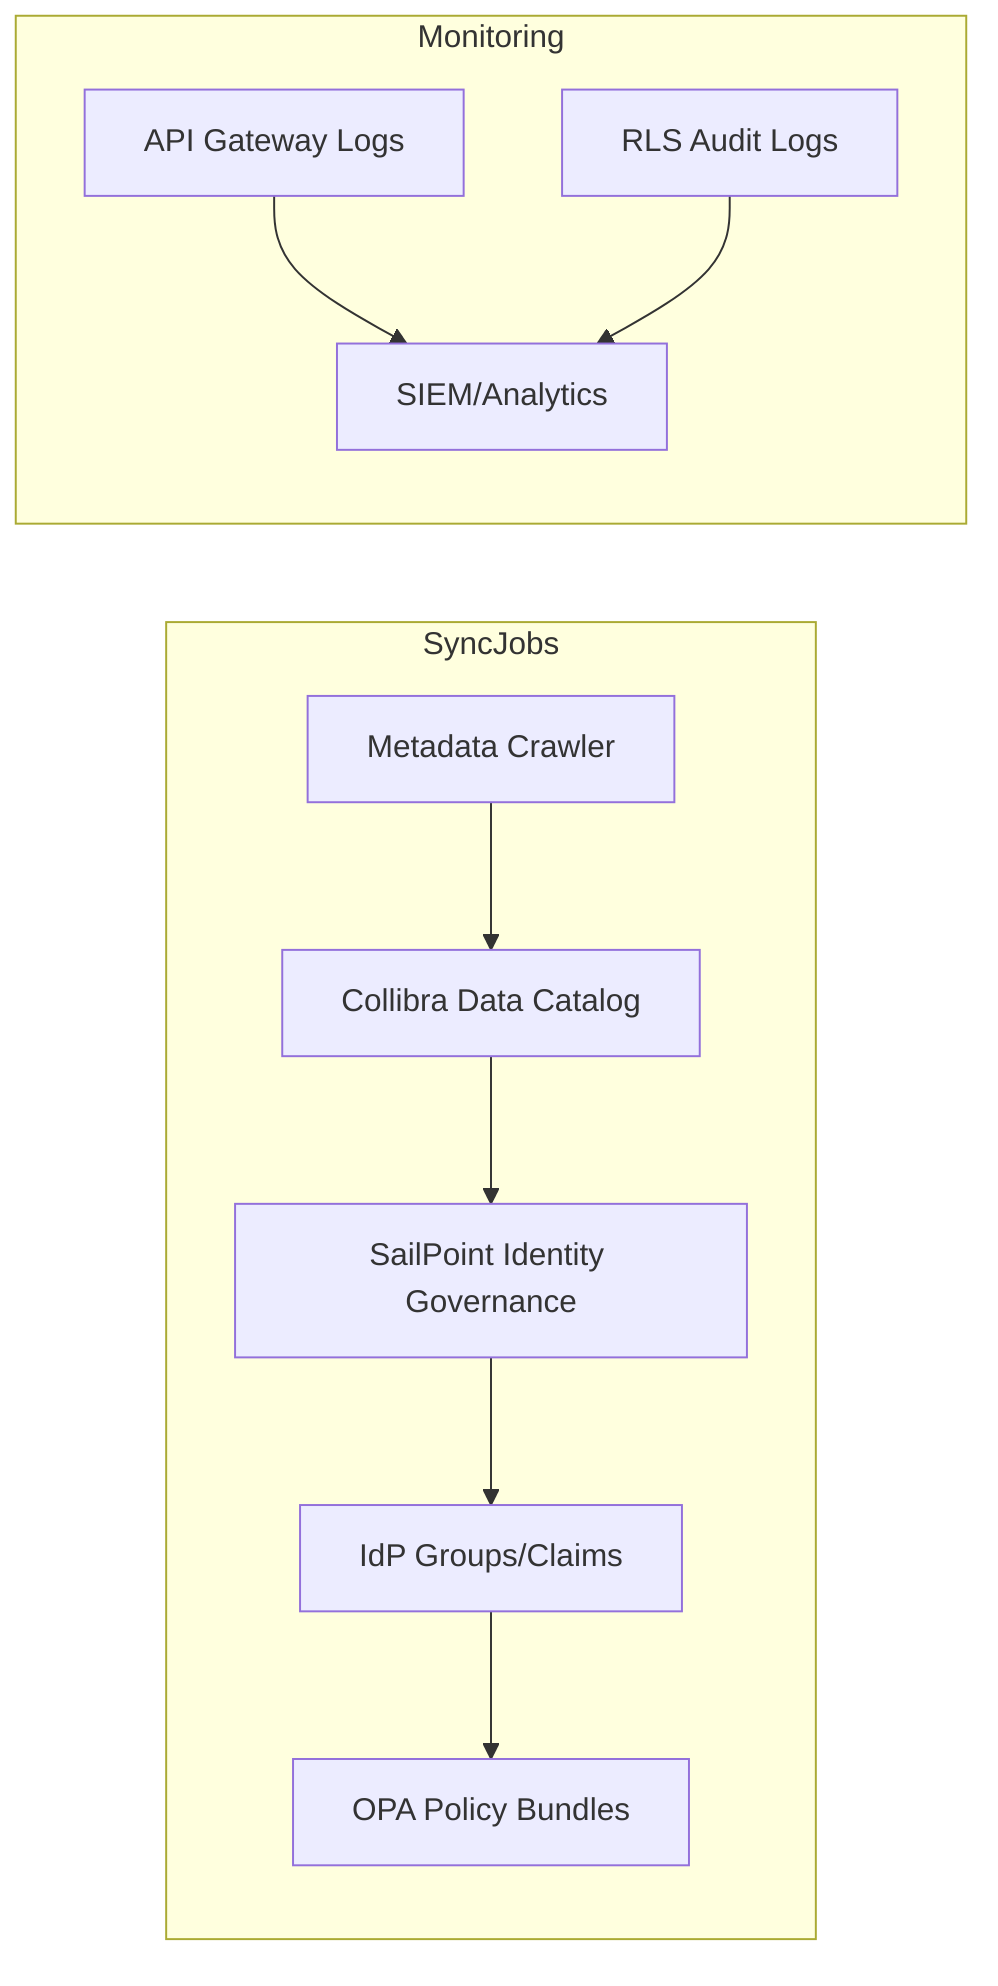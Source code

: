 flowchart LR
  subgraph SyncJobs
    X[Metadata Crawler]
    A[Collibra Data Catalog]
    B[SailPoint Identity Governance]
    C[IdP Groups/Claims]
    D[OPA Policy Bundles]
    
    X --> A
    A --> B
    B --> C
    C --> D
  end

  subgraph Monitoring
    GW[API Gateway Logs] --> SIEM[SIEM/Analytics]
    DB[RLS Audit Logs] --> SIEM
  end